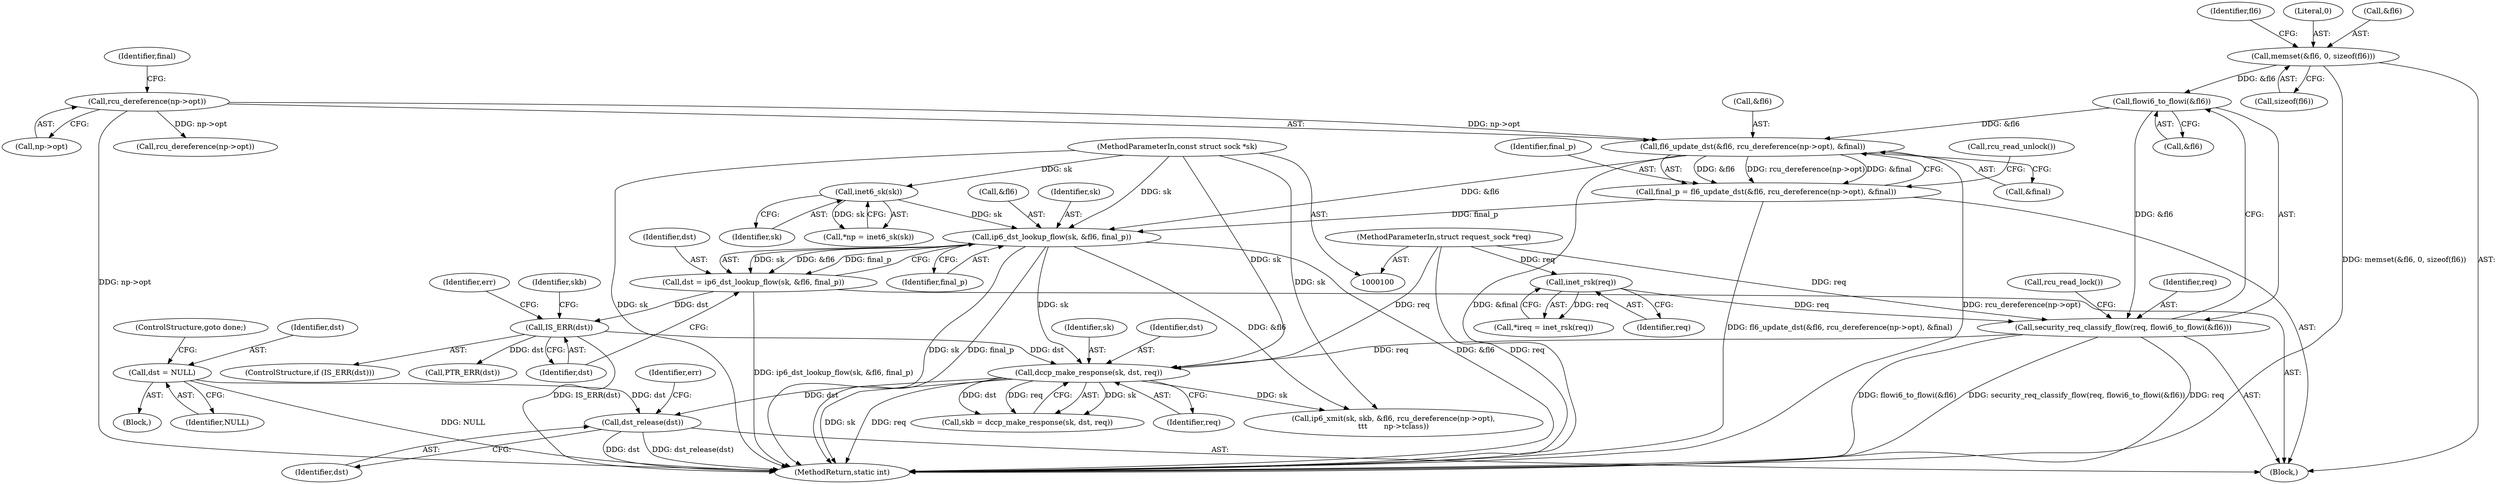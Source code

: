 digraph "0_linux_45f6fad84cc305103b28d73482b344d7f5b76f39_1@pointer" {
"1000271" [label="(Call,dst_release(dst))"];
"1000209" [label="(Call,dst = NULL)"];
"1000215" [label="(Call,dccp_make_response(sk, dst, req))"];
"1000196" [label="(Call,ip6_dst_lookup_flow(sk, &fl6, final_p))"];
"1000112" [label="(Call,inet6_sk(sk))"];
"1000101" [label="(MethodParameterIn,const struct sock *sk)"];
"1000184" [label="(Call,fl6_update_dst(&fl6, rcu_dereference(np->opt), &final))"];
"1000178" [label="(Call,flowi6_to_flowi(&fl6))"];
"1000124" [label="(Call,memset(&fl6, 0, sizeof(fl6)))"];
"1000187" [label="(Call,rcu_dereference(np->opt))"];
"1000182" [label="(Call,final_p = fl6_update_dst(&fl6, rcu_dereference(np->opt), &final))"];
"1000202" [label="(Call,IS_ERR(dst))"];
"1000194" [label="(Call,dst = ip6_dst_lookup_flow(sk, &fl6, final_p))"];
"1000176" [label="(Call,security_req_classify_flow(req, flowi6_to_flowi(&fl6)))"];
"1000107" [label="(Call,inet_rsk(req))"];
"1000102" [label="(MethodParameterIn,struct request_sock *req)"];
"1000110" [label="(Call,*np = inet6_sk(sk))"];
"1000202" [label="(Call,IS_ERR(dst))"];
"1000182" [label="(Call,final_p = fl6_update_dst(&fl6, rcu_dereference(np->opt), &final))"];
"1000128" [label="(Call,sizeof(fl6))"];
"1000177" [label="(Identifier,req)"];
"1000212" [label="(ControlStructure,goto done;)"];
"1000113" [label="(Identifier,sk)"];
"1000178" [label="(Call,flowi6_to_flowi(&fl6))"];
"1000112" [label="(Call,inet6_sk(sk))"];
"1000210" [label="(Identifier,dst)"];
"1000107" [label="(Call,inet_rsk(req))"];
"1000207" [label="(Call,PTR_ERR(dst))"];
"1000194" [label="(Call,dst = ip6_dst_lookup_flow(sk, &fl6, final_p))"];
"1000184" [label="(Call,fl6_update_dst(&fl6, rcu_dereference(np->opt), &final))"];
"1000214" [label="(Identifier,skb)"];
"1000275" [label="(MethodReturn,static int)"];
"1000124" [label="(Call,memset(&fl6, 0, sizeof(fl6)))"];
"1000213" [label="(Call,skb = dccp_make_response(sk, dst, req))"];
"1000197" [label="(Identifier,sk)"];
"1000218" [label="(Identifier,req)"];
"1000101" [label="(MethodParameterIn,const struct sock *sk)"];
"1000215" [label="(Call,dccp_make_response(sk, dst, req))"];
"1000216" [label="(Identifier,sk)"];
"1000187" [label="(Call,rcu_dereference(np->opt))"];
"1000271" [label="(Call,dst_release(dst))"];
"1000191" [label="(Call,&final)"];
"1000102" [label="(MethodParameterIn,struct request_sock *req)"];
"1000132" [label="(Identifier,fl6)"];
"1000127" [label="(Literal,0)"];
"1000196" [label="(Call,ip6_dst_lookup_flow(sk, &fl6, final_p))"];
"1000203" [label="(Identifier,dst)"];
"1000211" [label="(Identifier,NULL)"];
"1000176" [label="(Call,security_req_classify_flow(req, flowi6_to_flowi(&fl6)))"];
"1000204" [label="(Block,)"];
"1000272" [label="(Identifier,dst)"];
"1000253" [label="(Call,ip6_xmit(sk, skb, &fl6, rcu_dereference(np->opt),\n\t\t\t       np->tclass))"];
"1000188" [label="(Call,np->opt)"];
"1000193" [label="(Call,rcu_read_unlock())"];
"1000105" [label="(Call,*ireq = inet_rsk(req))"];
"1000192" [label="(Identifier,final)"];
"1000217" [label="(Identifier,dst)"];
"1000183" [label="(Identifier,final_p)"];
"1000103" [label="(Block,)"];
"1000201" [label="(ControlStructure,if (IS_ERR(dst)))"];
"1000200" [label="(Identifier,final_p)"];
"1000108" [label="(Identifier,req)"];
"1000125" [label="(Call,&fl6)"];
"1000206" [label="(Identifier,err)"];
"1000195" [label="(Identifier,dst)"];
"1000185" [label="(Call,&fl6)"];
"1000181" [label="(Call,rcu_read_lock())"];
"1000198" [label="(Call,&fl6)"];
"1000274" [label="(Identifier,err)"];
"1000209" [label="(Call,dst = NULL)"];
"1000258" [label="(Call,rcu_dereference(np->opt))"];
"1000179" [label="(Call,&fl6)"];
"1000271" -> "1000103"  [label="AST: "];
"1000271" -> "1000272"  [label="CFG: "];
"1000272" -> "1000271"  [label="AST: "];
"1000274" -> "1000271"  [label="CFG: "];
"1000271" -> "1000275"  [label="DDG: dst"];
"1000271" -> "1000275"  [label="DDG: dst_release(dst)"];
"1000209" -> "1000271"  [label="DDG: dst"];
"1000215" -> "1000271"  [label="DDG: dst"];
"1000209" -> "1000204"  [label="AST: "];
"1000209" -> "1000211"  [label="CFG: "];
"1000210" -> "1000209"  [label="AST: "];
"1000211" -> "1000209"  [label="AST: "];
"1000212" -> "1000209"  [label="CFG: "];
"1000209" -> "1000275"  [label="DDG: NULL"];
"1000215" -> "1000213"  [label="AST: "];
"1000215" -> "1000218"  [label="CFG: "];
"1000216" -> "1000215"  [label="AST: "];
"1000217" -> "1000215"  [label="AST: "];
"1000218" -> "1000215"  [label="AST: "];
"1000213" -> "1000215"  [label="CFG: "];
"1000215" -> "1000275"  [label="DDG: sk"];
"1000215" -> "1000275"  [label="DDG: req"];
"1000215" -> "1000213"  [label="DDG: sk"];
"1000215" -> "1000213"  [label="DDG: dst"];
"1000215" -> "1000213"  [label="DDG: req"];
"1000196" -> "1000215"  [label="DDG: sk"];
"1000101" -> "1000215"  [label="DDG: sk"];
"1000202" -> "1000215"  [label="DDG: dst"];
"1000176" -> "1000215"  [label="DDG: req"];
"1000102" -> "1000215"  [label="DDG: req"];
"1000215" -> "1000253"  [label="DDG: sk"];
"1000196" -> "1000194"  [label="AST: "];
"1000196" -> "1000200"  [label="CFG: "];
"1000197" -> "1000196"  [label="AST: "];
"1000198" -> "1000196"  [label="AST: "];
"1000200" -> "1000196"  [label="AST: "];
"1000194" -> "1000196"  [label="CFG: "];
"1000196" -> "1000275"  [label="DDG: sk"];
"1000196" -> "1000275"  [label="DDG: final_p"];
"1000196" -> "1000275"  [label="DDG: &fl6"];
"1000196" -> "1000194"  [label="DDG: sk"];
"1000196" -> "1000194"  [label="DDG: &fl6"];
"1000196" -> "1000194"  [label="DDG: final_p"];
"1000112" -> "1000196"  [label="DDG: sk"];
"1000101" -> "1000196"  [label="DDG: sk"];
"1000184" -> "1000196"  [label="DDG: &fl6"];
"1000182" -> "1000196"  [label="DDG: final_p"];
"1000196" -> "1000253"  [label="DDG: &fl6"];
"1000112" -> "1000110"  [label="AST: "];
"1000112" -> "1000113"  [label="CFG: "];
"1000113" -> "1000112"  [label="AST: "];
"1000110" -> "1000112"  [label="CFG: "];
"1000112" -> "1000110"  [label="DDG: sk"];
"1000101" -> "1000112"  [label="DDG: sk"];
"1000101" -> "1000100"  [label="AST: "];
"1000101" -> "1000275"  [label="DDG: sk"];
"1000101" -> "1000253"  [label="DDG: sk"];
"1000184" -> "1000182"  [label="AST: "];
"1000184" -> "1000191"  [label="CFG: "];
"1000185" -> "1000184"  [label="AST: "];
"1000187" -> "1000184"  [label="AST: "];
"1000191" -> "1000184"  [label="AST: "];
"1000182" -> "1000184"  [label="CFG: "];
"1000184" -> "1000275"  [label="DDG: rcu_dereference(np->opt)"];
"1000184" -> "1000275"  [label="DDG: &final"];
"1000184" -> "1000182"  [label="DDG: &fl6"];
"1000184" -> "1000182"  [label="DDG: rcu_dereference(np->opt)"];
"1000184" -> "1000182"  [label="DDG: &final"];
"1000178" -> "1000184"  [label="DDG: &fl6"];
"1000187" -> "1000184"  [label="DDG: np->opt"];
"1000178" -> "1000176"  [label="AST: "];
"1000178" -> "1000179"  [label="CFG: "];
"1000179" -> "1000178"  [label="AST: "];
"1000176" -> "1000178"  [label="CFG: "];
"1000178" -> "1000176"  [label="DDG: &fl6"];
"1000124" -> "1000178"  [label="DDG: &fl6"];
"1000124" -> "1000103"  [label="AST: "];
"1000124" -> "1000128"  [label="CFG: "];
"1000125" -> "1000124"  [label="AST: "];
"1000127" -> "1000124"  [label="AST: "];
"1000128" -> "1000124"  [label="AST: "];
"1000132" -> "1000124"  [label="CFG: "];
"1000124" -> "1000275"  [label="DDG: memset(&fl6, 0, sizeof(fl6))"];
"1000187" -> "1000188"  [label="CFG: "];
"1000188" -> "1000187"  [label="AST: "];
"1000192" -> "1000187"  [label="CFG: "];
"1000187" -> "1000275"  [label="DDG: np->opt"];
"1000187" -> "1000258"  [label="DDG: np->opt"];
"1000182" -> "1000103"  [label="AST: "];
"1000183" -> "1000182"  [label="AST: "];
"1000193" -> "1000182"  [label="CFG: "];
"1000182" -> "1000275"  [label="DDG: fl6_update_dst(&fl6, rcu_dereference(np->opt), &final)"];
"1000202" -> "1000201"  [label="AST: "];
"1000202" -> "1000203"  [label="CFG: "];
"1000203" -> "1000202"  [label="AST: "];
"1000206" -> "1000202"  [label="CFG: "];
"1000214" -> "1000202"  [label="CFG: "];
"1000202" -> "1000275"  [label="DDG: IS_ERR(dst)"];
"1000194" -> "1000202"  [label="DDG: dst"];
"1000202" -> "1000207"  [label="DDG: dst"];
"1000194" -> "1000103"  [label="AST: "];
"1000195" -> "1000194"  [label="AST: "];
"1000203" -> "1000194"  [label="CFG: "];
"1000194" -> "1000275"  [label="DDG: ip6_dst_lookup_flow(sk, &fl6, final_p)"];
"1000176" -> "1000103"  [label="AST: "];
"1000177" -> "1000176"  [label="AST: "];
"1000181" -> "1000176"  [label="CFG: "];
"1000176" -> "1000275"  [label="DDG: flowi6_to_flowi(&fl6)"];
"1000176" -> "1000275"  [label="DDG: security_req_classify_flow(req, flowi6_to_flowi(&fl6))"];
"1000176" -> "1000275"  [label="DDG: req"];
"1000107" -> "1000176"  [label="DDG: req"];
"1000102" -> "1000176"  [label="DDG: req"];
"1000107" -> "1000105"  [label="AST: "];
"1000107" -> "1000108"  [label="CFG: "];
"1000108" -> "1000107"  [label="AST: "];
"1000105" -> "1000107"  [label="CFG: "];
"1000107" -> "1000105"  [label="DDG: req"];
"1000102" -> "1000107"  [label="DDG: req"];
"1000102" -> "1000100"  [label="AST: "];
"1000102" -> "1000275"  [label="DDG: req"];
}
